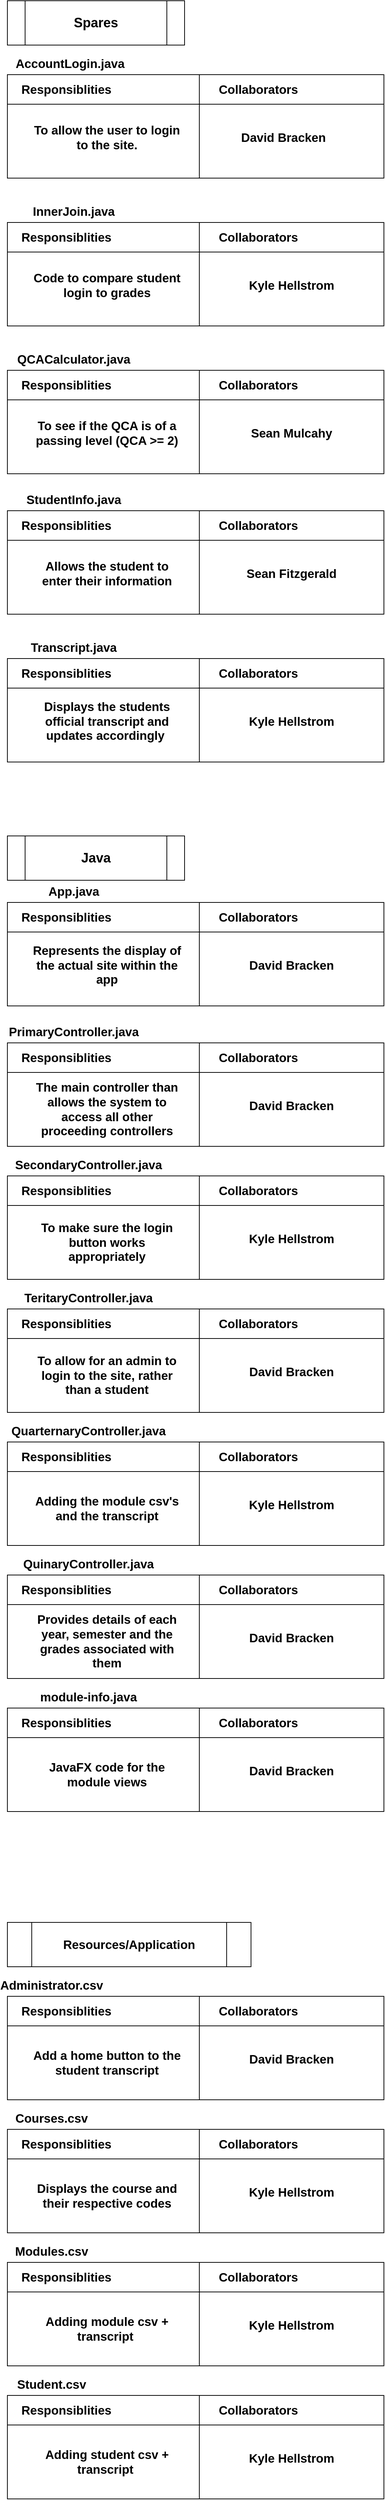 <mxfile version="22.1.5" type="device">
  <diagram name="Page-1" id="s0FTwqUZs4a5k7kcMwxJ">
    <mxGraphModel dx="1420" dy="761" grid="1" gridSize="10" guides="1" tooltips="1" connect="1" arrows="1" fold="1" page="1" pageScale="1" pageWidth="827" pageHeight="1169" math="0" shadow="0">
      <root>
        <mxCell id="0" />
        <mxCell id="1" parent="0" />
        <mxCell id="PTzeu7tBHH1SB3bdNEXw-48" value="" style="shape=internalStorage;whiteSpace=wrap;html=1;backgroundOutline=1;dx=260;dy=40;" vertex="1" parent="1">
          <mxGeometry x="40" y="200" width="510" height="140" as="geometry" />
        </mxCell>
        <mxCell id="PTzeu7tBHH1SB3bdNEXw-50" value="&lt;font style=&quot;font-size: 16.5px;&quot;&gt;&lt;b&gt;AccountLogin.java&lt;/b&gt;&lt;/font&gt;" style="text;strokeColor=none;align=center;fillColor=none;html=1;verticalAlign=middle;whiteSpace=wrap;rounded=0;" vertex="1" parent="1">
          <mxGeometry x="40" y="170" width="170" height="30" as="geometry" />
        </mxCell>
        <mxCell id="PTzeu7tBHH1SB3bdNEXw-51" value="&lt;b&gt;&lt;font style=&quot;font-size: 16.5px;&quot;&gt;To allow the user to login to the site.&lt;/font&gt;&lt;/b&gt;" style="text;strokeColor=none;align=center;fillColor=none;html=1;verticalAlign=middle;whiteSpace=wrap;rounded=0;" vertex="1" parent="1">
          <mxGeometry x="70" y="250" width="210" height="70" as="geometry" />
        </mxCell>
        <mxCell id="PTzeu7tBHH1SB3bdNEXw-53" value="&lt;font style=&quot;font-size: 16.5px;&quot;&gt;&lt;b&gt;David Bracken&lt;/b&gt;&lt;/font&gt;" style="text;strokeColor=none;align=center;fillColor=none;html=1;verticalAlign=middle;whiteSpace=wrap;rounded=0;" vertex="1" parent="1">
          <mxGeometry x="329" y="270" width="170" height="30" as="geometry" />
        </mxCell>
        <mxCell id="PTzeu7tBHH1SB3bdNEXw-54" value="&lt;font style=&quot;font-size: 16.5px;&quot;&gt;&lt;b&gt;Responsiblities&lt;/b&gt;&lt;/font&gt;" style="text;strokeColor=none;align=center;fillColor=none;html=1;verticalAlign=middle;whiteSpace=wrap;rounded=0;" vertex="1" parent="1">
          <mxGeometry x="40" y="200" width="160" height="40" as="geometry" />
        </mxCell>
        <mxCell id="PTzeu7tBHH1SB3bdNEXw-55" value="&lt;font style=&quot;font-size: 16.5px;&quot;&gt;&lt;b&gt;Collaborators&lt;/b&gt;&lt;/font&gt;" style="text;strokeColor=none;align=center;fillColor=none;html=1;verticalAlign=middle;whiteSpace=wrap;rounded=0;" vertex="1" parent="1">
          <mxGeometry x="300" y="205" width="160" height="30" as="geometry" />
        </mxCell>
        <mxCell id="PTzeu7tBHH1SB3bdNEXw-112" value="" style="shape=internalStorage;whiteSpace=wrap;html=1;backgroundOutline=1;dx=260;dy=40;" vertex="1" parent="1">
          <mxGeometry x="40" y="400" width="510" height="140" as="geometry" />
        </mxCell>
        <mxCell id="PTzeu7tBHH1SB3bdNEXw-113" value="&lt;font style=&quot;font-size: 16.5px;&quot;&gt;&lt;b&gt;InnerJoin.java&lt;/b&gt;&lt;/font&gt;" style="text;strokeColor=none;align=center;fillColor=none;html=1;verticalAlign=middle;whiteSpace=wrap;rounded=0;" vertex="1" parent="1">
          <mxGeometry x="40" y="370" width="180" height="30" as="geometry" />
        </mxCell>
        <mxCell id="PTzeu7tBHH1SB3bdNEXw-114" value="&lt;span style=&quot;font-size: 16.5px;&quot;&gt;&lt;b&gt;Code to compare student login to grades&lt;/b&gt;&lt;/span&gt;" style="text;strokeColor=none;align=center;fillColor=none;html=1;verticalAlign=middle;whiteSpace=wrap;rounded=0;" vertex="1" parent="1">
          <mxGeometry x="70" y="450" width="210" height="70" as="geometry" />
        </mxCell>
        <mxCell id="PTzeu7tBHH1SB3bdNEXw-115" value="&lt;span style=&quot;font-size: 16.5px;&quot;&gt;&lt;b&gt;Kyle Hellstrom&lt;/b&gt;&lt;/span&gt;" style="text;strokeColor=none;align=center;fillColor=none;html=1;verticalAlign=middle;whiteSpace=wrap;rounded=0;" vertex="1" parent="1">
          <mxGeometry x="340" y="470" width="170" height="30" as="geometry" />
        </mxCell>
        <mxCell id="PTzeu7tBHH1SB3bdNEXw-116" value="&lt;font style=&quot;font-size: 16.5px;&quot;&gt;&lt;b&gt;Responsiblities&lt;/b&gt;&lt;/font&gt;" style="text;strokeColor=none;align=center;fillColor=none;html=1;verticalAlign=middle;whiteSpace=wrap;rounded=0;" vertex="1" parent="1">
          <mxGeometry x="40" y="400" width="160" height="40" as="geometry" />
        </mxCell>
        <mxCell id="PTzeu7tBHH1SB3bdNEXw-117" value="&lt;font style=&quot;font-size: 16.5px;&quot;&gt;&lt;b&gt;Collaborators&lt;/b&gt;&lt;/font&gt;" style="text;strokeColor=none;align=center;fillColor=none;html=1;verticalAlign=middle;whiteSpace=wrap;rounded=0;" vertex="1" parent="1">
          <mxGeometry x="300" y="405" width="160" height="30" as="geometry" />
        </mxCell>
        <mxCell id="PTzeu7tBHH1SB3bdNEXw-119" value="" style="shape=internalStorage;whiteSpace=wrap;html=1;backgroundOutline=1;dx=260;dy=40;" vertex="1" parent="1">
          <mxGeometry x="40" y="600" width="510" height="140" as="geometry" />
        </mxCell>
        <mxCell id="PTzeu7tBHH1SB3bdNEXw-120" value="&lt;font style=&quot;font-size: 16.5px;&quot;&gt;&lt;b&gt;QCACalculator.java&lt;/b&gt;&lt;/font&gt;" style="text;strokeColor=none;align=center;fillColor=none;html=1;verticalAlign=middle;whiteSpace=wrap;rounded=0;" vertex="1" parent="1">
          <mxGeometry x="40" y="570" width="180" height="30" as="geometry" />
        </mxCell>
        <mxCell id="PTzeu7tBHH1SB3bdNEXw-121" value="&lt;span style=&quot;font-size: 16.5px;&quot;&gt;&lt;b&gt;To see if the QCA is of a passing level (QCA &amp;gt;= 2)&lt;/b&gt;&lt;/span&gt;" style="text;strokeColor=none;align=center;fillColor=none;html=1;verticalAlign=middle;whiteSpace=wrap;rounded=0;" vertex="1" parent="1">
          <mxGeometry x="70" y="650" width="210" height="70" as="geometry" />
        </mxCell>
        <mxCell id="PTzeu7tBHH1SB3bdNEXw-122" value="&lt;span style=&quot;font-size: 16.5px;&quot;&gt;&lt;b&gt;Sean Mulcahy&lt;/b&gt;&lt;/span&gt;" style="text;strokeColor=none;align=center;fillColor=none;html=1;verticalAlign=middle;whiteSpace=wrap;rounded=0;" vertex="1" parent="1">
          <mxGeometry x="340" y="670" width="170" height="30" as="geometry" />
        </mxCell>
        <mxCell id="PTzeu7tBHH1SB3bdNEXw-123" value="&lt;font style=&quot;font-size: 16.5px;&quot;&gt;&lt;b&gt;Responsiblities&lt;/b&gt;&lt;/font&gt;" style="text;strokeColor=none;align=center;fillColor=none;html=1;verticalAlign=middle;whiteSpace=wrap;rounded=0;" vertex="1" parent="1">
          <mxGeometry x="40" y="600" width="160" height="40" as="geometry" />
        </mxCell>
        <mxCell id="PTzeu7tBHH1SB3bdNEXw-124" value="&lt;font style=&quot;font-size: 16.5px;&quot;&gt;&lt;b&gt;Collaborators&lt;/b&gt;&lt;/font&gt;" style="text;strokeColor=none;align=center;fillColor=none;html=1;verticalAlign=middle;whiteSpace=wrap;rounded=0;" vertex="1" parent="1">
          <mxGeometry x="300" y="605" width="160" height="30" as="geometry" />
        </mxCell>
        <mxCell id="PTzeu7tBHH1SB3bdNEXw-125" value="" style="shape=internalStorage;whiteSpace=wrap;html=1;backgroundOutline=1;dx=260;dy=40;" vertex="1" parent="1">
          <mxGeometry x="40" y="790" width="510" height="140" as="geometry" />
        </mxCell>
        <mxCell id="PTzeu7tBHH1SB3bdNEXw-126" value="&lt;font style=&quot;font-size: 16.5px;&quot;&gt;&lt;b&gt;StudentInfo.java&lt;/b&gt;&lt;/font&gt;" style="text;strokeColor=none;align=center;fillColor=none;html=1;verticalAlign=middle;whiteSpace=wrap;rounded=0;" vertex="1" parent="1">
          <mxGeometry x="40" y="760" width="180" height="30" as="geometry" />
        </mxCell>
        <mxCell id="PTzeu7tBHH1SB3bdNEXw-127" value="&lt;span style=&quot;font-size: 16.5px;&quot;&gt;&lt;b&gt;Allows the student to enter their information&lt;/b&gt;&lt;/span&gt;" style="text;strokeColor=none;align=center;fillColor=none;html=1;verticalAlign=middle;whiteSpace=wrap;rounded=0;" vertex="1" parent="1">
          <mxGeometry x="70" y="840" width="210" height="70" as="geometry" />
        </mxCell>
        <mxCell id="PTzeu7tBHH1SB3bdNEXw-128" value="&lt;span style=&quot;font-size: 16.5px;&quot;&gt;&lt;b&gt;Sean Fitzgerald&lt;/b&gt;&lt;/span&gt;" style="text;strokeColor=none;align=center;fillColor=none;html=1;verticalAlign=middle;whiteSpace=wrap;rounded=0;" vertex="1" parent="1">
          <mxGeometry x="340" y="860" width="170" height="30" as="geometry" />
        </mxCell>
        <mxCell id="PTzeu7tBHH1SB3bdNEXw-129" value="&lt;font style=&quot;font-size: 16.5px;&quot;&gt;&lt;b&gt;Responsiblities&lt;/b&gt;&lt;/font&gt;" style="text;strokeColor=none;align=center;fillColor=none;html=1;verticalAlign=middle;whiteSpace=wrap;rounded=0;" vertex="1" parent="1">
          <mxGeometry x="40" y="790" width="160" height="40" as="geometry" />
        </mxCell>
        <mxCell id="PTzeu7tBHH1SB3bdNEXw-130" value="&lt;font style=&quot;font-size: 16.5px;&quot;&gt;&lt;b&gt;Collaborators&lt;/b&gt;&lt;/font&gt;" style="text;strokeColor=none;align=center;fillColor=none;html=1;verticalAlign=middle;whiteSpace=wrap;rounded=0;" vertex="1" parent="1">
          <mxGeometry x="300" y="795" width="160" height="30" as="geometry" />
        </mxCell>
        <mxCell id="PTzeu7tBHH1SB3bdNEXw-131" value="" style="shape=internalStorage;whiteSpace=wrap;html=1;backgroundOutline=1;dx=260;dy=40;" vertex="1" parent="1">
          <mxGeometry x="40" y="990" width="510" height="140" as="geometry" />
        </mxCell>
        <mxCell id="PTzeu7tBHH1SB3bdNEXw-132" value="&lt;font style=&quot;font-size: 16.5px;&quot;&gt;&lt;b&gt;Transcript.java&lt;/b&gt;&lt;/font&gt;" style="text;strokeColor=none;align=center;fillColor=none;html=1;verticalAlign=middle;whiteSpace=wrap;rounded=0;" vertex="1" parent="1">
          <mxGeometry x="40" y="960" width="180" height="30" as="geometry" />
        </mxCell>
        <mxCell id="PTzeu7tBHH1SB3bdNEXw-133" value="&lt;span style=&quot;font-size: 16.5px;&quot;&gt;&lt;b&gt;Displays the students official transcript and updates accordingly&amp;nbsp;&lt;/b&gt;&lt;/span&gt;" style="text;strokeColor=none;align=center;fillColor=none;html=1;verticalAlign=middle;whiteSpace=wrap;rounded=0;" vertex="1" parent="1">
          <mxGeometry x="70" y="1040" width="210" height="70" as="geometry" />
        </mxCell>
        <mxCell id="PTzeu7tBHH1SB3bdNEXw-134" value="&lt;span style=&quot;font-size: 16.5px;&quot;&gt;&lt;b&gt;Kyle Hellstrom&lt;/b&gt;&lt;/span&gt;" style="text;strokeColor=none;align=center;fillColor=none;html=1;verticalAlign=middle;whiteSpace=wrap;rounded=0;" vertex="1" parent="1">
          <mxGeometry x="340" y="1060" width="170" height="30" as="geometry" />
        </mxCell>
        <mxCell id="PTzeu7tBHH1SB3bdNEXw-135" value="&lt;font style=&quot;font-size: 16.5px;&quot;&gt;&lt;b&gt;Responsiblities&lt;/b&gt;&lt;/font&gt;" style="text;strokeColor=none;align=center;fillColor=none;html=1;verticalAlign=middle;whiteSpace=wrap;rounded=0;" vertex="1" parent="1">
          <mxGeometry x="40" y="990" width="160" height="40" as="geometry" />
        </mxCell>
        <mxCell id="PTzeu7tBHH1SB3bdNEXw-136" value="&lt;font style=&quot;font-size: 16.5px;&quot;&gt;&lt;b&gt;Collaborators&lt;/b&gt;&lt;/font&gt;" style="text;strokeColor=none;align=center;fillColor=none;html=1;verticalAlign=middle;whiteSpace=wrap;rounded=0;" vertex="1" parent="1">
          <mxGeometry x="300" y="995" width="160" height="30" as="geometry" />
        </mxCell>
        <mxCell id="PTzeu7tBHH1SB3bdNEXw-137" value="" style="shape=internalStorage;whiteSpace=wrap;html=1;backgroundOutline=1;dx=260;dy=40;" vertex="1" parent="1">
          <mxGeometry x="40" y="1320" width="510" height="140" as="geometry" />
        </mxCell>
        <mxCell id="PTzeu7tBHH1SB3bdNEXw-138" value="&lt;font style=&quot;font-size: 16.5px;&quot;&gt;&lt;b&gt;App.java&lt;/b&gt;&lt;/font&gt;" style="text;strokeColor=none;align=center;fillColor=none;html=1;verticalAlign=middle;whiteSpace=wrap;rounded=0;" vertex="1" parent="1">
          <mxGeometry x="40" y="1290" width="180" height="30" as="geometry" />
        </mxCell>
        <mxCell id="PTzeu7tBHH1SB3bdNEXw-139" value="&lt;span style=&quot;font-size: 16.5px;&quot;&gt;&lt;b&gt;Represents the display of the actual site within the app&lt;/b&gt;&lt;/span&gt;" style="text;strokeColor=none;align=center;fillColor=none;html=1;verticalAlign=middle;whiteSpace=wrap;rounded=0;" vertex="1" parent="1">
          <mxGeometry x="70" y="1370" width="210" height="70" as="geometry" />
        </mxCell>
        <mxCell id="PTzeu7tBHH1SB3bdNEXw-140" value="&lt;span style=&quot;font-size: 16.5px;&quot;&gt;&lt;b&gt;David Bracken&lt;/b&gt;&lt;/span&gt;" style="text;strokeColor=none;align=center;fillColor=none;html=1;verticalAlign=middle;whiteSpace=wrap;rounded=0;" vertex="1" parent="1">
          <mxGeometry x="340" y="1390" width="170" height="30" as="geometry" />
        </mxCell>
        <mxCell id="PTzeu7tBHH1SB3bdNEXw-141" value="&lt;font style=&quot;font-size: 16.5px;&quot;&gt;&lt;b&gt;Responsiblities&lt;/b&gt;&lt;/font&gt;" style="text;strokeColor=none;align=center;fillColor=none;html=1;verticalAlign=middle;whiteSpace=wrap;rounded=0;" vertex="1" parent="1">
          <mxGeometry x="40" y="1320" width="160" height="40" as="geometry" />
        </mxCell>
        <mxCell id="PTzeu7tBHH1SB3bdNEXw-142" value="&lt;font style=&quot;font-size: 16.5px;&quot;&gt;&lt;b&gt;Collaborators&lt;/b&gt;&lt;/font&gt;" style="text;strokeColor=none;align=center;fillColor=none;html=1;verticalAlign=middle;whiteSpace=wrap;rounded=0;" vertex="1" parent="1">
          <mxGeometry x="300" y="1325" width="160" height="30" as="geometry" />
        </mxCell>
        <mxCell id="PTzeu7tBHH1SB3bdNEXw-143" value="&lt;span style=&quot;font-size: 18px;&quot;&gt;&lt;b&gt;Java&lt;/b&gt;&lt;/span&gt;" style="shape=process;whiteSpace=wrap;html=1;backgroundOutline=1;" vertex="1" parent="1">
          <mxGeometry x="40" y="1230" width="240" height="60" as="geometry" />
        </mxCell>
        <mxCell id="PTzeu7tBHH1SB3bdNEXw-144" value="&lt;font style=&quot;font-size: 18px;&quot;&gt;&lt;b&gt;Spares&lt;/b&gt;&lt;/font&gt;" style="shape=process;whiteSpace=wrap;html=1;backgroundOutline=1;" vertex="1" parent="1">
          <mxGeometry x="40" y="100" width="240" height="60" as="geometry" />
        </mxCell>
        <mxCell id="PTzeu7tBHH1SB3bdNEXw-145" value="" style="shape=internalStorage;whiteSpace=wrap;html=1;backgroundOutline=1;dx=260;dy=40;" vertex="1" parent="1">
          <mxGeometry x="40" y="1510" width="510" height="140" as="geometry" />
        </mxCell>
        <mxCell id="PTzeu7tBHH1SB3bdNEXw-146" value="&lt;font style=&quot;font-size: 16.5px;&quot;&gt;&lt;b&gt;PrimaryController.java&lt;/b&gt;&lt;/font&gt;" style="text;strokeColor=none;align=center;fillColor=none;html=1;verticalAlign=middle;whiteSpace=wrap;rounded=0;" vertex="1" parent="1">
          <mxGeometry x="40" y="1480" width="180" height="30" as="geometry" />
        </mxCell>
        <mxCell id="PTzeu7tBHH1SB3bdNEXw-147" value="&lt;span style=&quot;font-size: 16.5px;&quot;&gt;&lt;b&gt;The main controller than allows the system to access all other proceeding controllers&lt;/b&gt;&lt;/span&gt;" style="text;strokeColor=none;align=center;fillColor=none;html=1;verticalAlign=middle;whiteSpace=wrap;rounded=0;" vertex="1" parent="1">
          <mxGeometry x="70" y="1560" width="210" height="80" as="geometry" />
        </mxCell>
        <mxCell id="PTzeu7tBHH1SB3bdNEXw-148" value="&lt;span style=&quot;font-size: 16.5px;&quot;&gt;&lt;b&gt;David Bracken&lt;/b&gt;&lt;/span&gt;" style="text;strokeColor=none;align=center;fillColor=none;html=1;verticalAlign=middle;whiteSpace=wrap;rounded=0;" vertex="1" parent="1">
          <mxGeometry x="340" y="1580" width="170" height="30" as="geometry" />
        </mxCell>
        <mxCell id="PTzeu7tBHH1SB3bdNEXw-149" value="&lt;font style=&quot;font-size: 16.5px;&quot;&gt;&lt;b&gt;Responsiblities&lt;/b&gt;&lt;/font&gt;" style="text;strokeColor=none;align=center;fillColor=none;html=1;verticalAlign=middle;whiteSpace=wrap;rounded=0;" vertex="1" parent="1">
          <mxGeometry x="40" y="1510" width="160" height="40" as="geometry" />
        </mxCell>
        <mxCell id="PTzeu7tBHH1SB3bdNEXw-150" value="&lt;font style=&quot;font-size: 16.5px;&quot;&gt;&lt;b&gt;Collaborators&lt;/b&gt;&lt;/font&gt;" style="text;strokeColor=none;align=center;fillColor=none;html=1;verticalAlign=middle;whiteSpace=wrap;rounded=0;" vertex="1" parent="1">
          <mxGeometry x="300" y="1515" width="160" height="30" as="geometry" />
        </mxCell>
        <mxCell id="PTzeu7tBHH1SB3bdNEXw-151" value="" style="shape=internalStorage;whiteSpace=wrap;html=1;backgroundOutline=1;dx=260;dy=40;" vertex="1" parent="1">
          <mxGeometry x="40" y="1690" width="510" height="140" as="geometry" />
        </mxCell>
        <mxCell id="PTzeu7tBHH1SB3bdNEXw-152" value="&lt;font style=&quot;font-size: 16.5px;&quot;&gt;&lt;b&gt;SecondaryController.java&lt;/b&gt;&lt;/font&gt;" style="text;strokeColor=none;align=center;fillColor=none;html=1;verticalAlign=middle;whiteSpace=wrap;rounded=0;" vertex="1" parent="1">
          <mxGeometry x="40" y="1660" width="220" height="30" as="geometry" />
        </mxCell>
        <mxCell id="PTzeu7tBHH1SB3bdNEXw-153" value="&lt;span style=&quot;font-size: 16.5px;&quot;&gt;&lt;b&gt;To make sure the login button works appropriately&lt;/b&gt;&lt;/span&gt;" style="text;strokeColor=none;align=center;fillColor=none;html=1;verticalAlign=middle;whiteSpace=wrap;rounded=0;" vertex="1" parent="1">
          <mxGeometry x="70" y="1740" width="210" height="80" as="geometry" />
        </mxCell>
        <mxCell id="PTzeu7tBHH1SB3bdNEXw-154" value="&lt;span style=&quot;font-size: 16.5px;&quot;&gt;&lt;b&gt;Kyle Hellstrom&lt;/b&gt;&lt;/span&gt;" style="text;strokeColor=none;align=center;fillColor=none;html=1;verticalAlign=middle;whiteSpace=wrap;rounded=0;" vertex="1" parent="1">
          <mxGeometry x="340" y="1760" width="170" height="30" as="geometry" />
        </mxCell>
        <mxCell id="PTzeu7tBHH1SB3bdNEXw-155" value="&lt;font style=&quot;font-size: 16.5px;&quot;&gt;&lt;b&gt;Responsiblities&lt;/b&gt;&lt;/font&gt;" style="text;strokeColor=none;align=center;fillColor=none;html=1;verticalAlign=middle;whiteSpace=wrap;rounded=0;" vertex="1" parent="1">
          <mxGeometry x="40" y="1690" width="160" height="40" as="geometry" />
        </mxCell>
        <mxCell id="PTzeu7tBHH1SB3bdNEXw-156" value="&lt;font style=&quot;font-size: 16.5px;&quot;&gt;&lt;b&gt;Collaborators&lt;/b&gt;&lt;/font&gt;" style="text;strokeColor=none;align=center;fillColor=none;html=1;verticalAlign=middle;whiteSpace=wrap;rounded=0;" vertex="1" parent="1">
          <mxGeometry x="300" y="1695" width="160" height="30" as="geometry" />
        </mxCell>
        <mxCell id="PTzeu7tBHH1SB3bdNEXw-157" value="" style="shape=internalStorage;whiteSpace=wrap;html=1;backgroundOutline=1;dx=260;dy=40;" vertex="1" parent="1">
          <mxGeometry x="40" y="1870" width="510" height="140" as="geometry" />
        </mxCell>
        <mxCell id="PTzeu7tBHH1SB3bdNEXw-158" value="&lt;font style=&quot;font-size: 16.5px;&quot;&gt;&lt;b&gt;TeritaryController.java&lt;/b&gt;&lt;/font&gt;" style="text;strokeColor=none;align=center;fillColor=none;html=1;verticalAlign=middle;whiteSpace=wrap;rounded=0;" vertex="1" parent="1">
          <mxGeometry x="40" y="1840" width="220" height="30" as="geometry" />
        </mxCell>
        <mxCell id="PTzeu7tBHH1SB3bdNEXw-159" value="&lt;span style=&quot;font-size: 16.5px;&quot;&gt;&lt;b&gt;To allow for an admin to login to the site, rather than a student&lt;/b&gt;&lt;/span&gt;" style="text;strokeColor=none;align=center;fillColor=none;html=1;verticalAlign=middle;whiteSpace=wrap;rounded=0;" vertex="1" parent="1">
          <mxGeometry x="70" y="1920" width="210" height="80" as="geometry" />
        </mxCell>
        <mxCell id="PTzeu7tBHH1SB3bdNEXw-160" value="&lt;span style=&quot;font-size: 16.5px;&quot;&gt;&lt;b&gt;David Bracken&lt;/b&gt;&lt;/span&gt;" style="text;strokeColor=none;align=center;fillColor=none;html=1;verticalAlign=middle;whiteSpace=wrap;rounded=0;" vertex="1" parent="1">
          <mxGeometry x="340" y="1940" width="170" height="30" as="geometry" />
        </mxCell>
        <mxCell id="PTzeu7tBHH1SB3bdNEXw-161" value="&lt;font style=&quot;font-size: 16.5px;&quot;&gt;&lt;b&gt;Responsiblities&lt;/b&gt;&lt;/font&gt;" style="text;strokeColor=none;align=center;fillColor=none;html=1;verticalAlign=middle;whiteSpace=wrap;rounded=0;" vertex="1" parent="1">
          <mxGeometry x="40" y="1870" width="160" height="40" as="geometry" />
        </mxCell>
        <mxCell id="PTzeu7tBHH1SB3bdNEXw-162" value="&lt;font style=&quot;font-size: 16.5px;&quot;&gt;&lt;b&gt;Collaborators&lt;/b&gt;&lt;/font&gt;" style="text;strokeColor=none;align=center;fillColor=none;html=1;verticalAlign=middle;whiteSpace=wrap;rounded=0;" vertex="1" parent="1">
          <mxGeometry x="300" y="1875" width="160" height="30" as="geometry" />
        </mxCell>
        <mxCell id="PTzeu7tBHH1SB3bdNEXw-168" value="" style="shape=internalStorage;whiteSpace=wrap;html=1;backgroundOutline=1;dx=260;dy=40;" vertex="1" parent="1">
          <mxGeometry x="40" y="2050" width="510" height="140" as="geometry" />
        </mxCell>
        <mxCell id="PTzeu7tBHH1SB3bdNEXw-169" value="&lt;font style=&quot;font-size: 16.5px;&quot;&gt;&lt;b&gt;QuarternaryController.java&lt;/b&gt;&lt;/font&gt;" style="text;strokeColor=none;align=center;fillColor=none;html=1;verticalAlign=middle;whiteSpace=wrap;rounded=0;" vertex="1" parent="1">
          <mxGeometry x="40" y="2020" width="220" height="30" as="geometry" />
        </mxCell>
        <mxCell id="PTzeu7tBHH1SB3bdNEXw-170" value="&lt;span style=&quot;font-size: 16.5px;&quot;&gt;&lt;b&gt;Adding the module csv&#39;s and the transcript&lt;/b&gt;&lt;/span&gt;" style="text;strokeColor=none;align=center;fillColor=none;html=1;verticalAlign=middle;whiteSpace=wrap;rounded=0;" vertex="1" parent="1">
          <mxGeometry x="70" y="2100" width="210" height="80" as="geometry" />
        </mxCell>
        <mxCell id="PTzeu7tBHH1SB3bdNEXw-171" value="&lt;span style=&quot;font-size: 16.5px;&quot;&gt;&lt;b&gt;Kyle Hellstrom&lt;/b&gt;&lt;/span&gt;" style="text;strokeColor=none;align=center;fillColor=none;html=1;verticalAlign=middle;whiteSpace=wrap;rounded=0;" vertex="1" parent="1">
          <mxGeometry x="340" y="2120" width="170" height="30" as="geometry" />
        </mxCell>
        <mxCell id="PTzeu7tBHH1SB3bdNEXw-172" value="&lt;font style=&quot;font-size: 16.5px;&quot;&gt;&lt;b&gt;Responsiblities&lt;/b&gt;&lt;/font&gt;" style="text;strokeColor=none;align=center;fillColor=none;html=1;verticalAlign=middle;whiteSpace=wrap;rounded=0;" vertex="1" parent="1">
          <mxGeometry x="40" y="2050" width="160" height="40" as="geometry" />
        </mxCell>
        <mxCell id="PTzeu7tBHH1SB3bdNEXw-173" value="&lt;font style=&quot;font-size: 16.5px;&quot;&gt;&lt;b&gt;Collaborators&lt;/b&gt;&lt;/font&gt;" style="text;strokeColor=none;align=center;fillColor=none;html=1;verticalAlign=middle;whiteSpace=wrap;rounded=0;" vertex="1" parent="1">
          <mxGeometry x="300" y="2055" width="160" height="30" as="geometry" />
        </mxCell>
        <mxCell id="PTzeu7tBHH1SB3bdNEXw-174" value="" style="shape=internalStorage;whiteSpace=wrap;html=1;backgroundOutline=1;dx=260;dy=40;" vertex="1" parent="1">
          <mxGeometry x="40" y="2230" width="510" height="140" as="geometry" />
        </mxCell>
        <mxCell id="PTzeu7tBHH1SB3bdNEXw-175" value="&lt;font style=&quot;font-size: 16.5px;&quot;&gt;&lt;b&gt;QuinaryController.java&lt;/b&gt;&lt;/font&gt;" style="text;strokeColor=none;align=center;fillColor=none;html=1;verticalAlign=middle;whiteSpace=wrap;rounded=0;" vertex="1" parent="1">
          <mxGeometry x="40" y="2200" width="220" height="30" as="geometry" />
        </mxCell>
        <mxCell id="PTzeu7tBHH1SB3bdNEXw-176" value="&lt;span style=&quot;font-size: 16.5px;&quot;&gt;&lt;b&gt;Provides details of each year, semester and the grades associated with them&lt;/b&gt;&lt;/span&gt;" style="text;strokeColor=none;align=center;fillColor=none;html=1;verticalAlign=middle;whiteSpace=wrap;rounded=0;" vertex="1" parent="1">
          <mxGeometry x="70" y="2280" width="210" height="80" as="geometry" />
        </mxCell>
        <mxCell id="PTzeu7tBHH1SB3bdNEXw-177" value="&lt;span style=&quot;font-size: 16.5px;&quot;&gt;&lt;b&gt;David Bracken&lt;/b&gt;&lt;/span&gt;" style="text;strokeColor=none;align=center;fillColor=none;html=1;verticalAlign=middle;whiteSpace=wrap;rounded=0;" vertex="1" parent="1">
          <mxGeometry x="340" y="2300" width="170" height="30" as="geometry" />
        </mxCell>
        <mxCell id="PTzeu7tBHH1SB3bdNEXw-178" value="&lt;font style=&quot;font-size: 16.5px;&quot;&gt;&lt;b&gt;Responsiblities&lt;/b&gt;&lt;/font&gt;" style="text;strokeColor=none;align=center;fillColor=none;html=1;verticalAlign=middle;whiteSpace=wrap;rounded=0;" vertex="1" parent="1">
          <mxGeometry x="40" y="2230" width="160" height="40" as="geometry" />
        </mxCell>
        <mxCell id="PTzeu7tBHH1SB3bdNEXw-179" value="&lt;font style=&quot;font-size: 16.5px;&quot;&gt;&lt;b&gt;Collaborators&lt;/b&gt;&lt;/font&gt;" style="text;strokeColor=none;align=center;fillColor=none;html=1;verticalAlign=middle;whiteSpace=wrap;rounded=0;" vertex="1" parent="1">
          <mxGeometry x="300" y="2235" width="160" height="30" as="geometry" />
        </mxCell>
        <mxCell id="PTzeu7tBHH1SB3bdNEXw-180" value="" style="shape=internalStorage;whiteSpace=wrap;html=1;backgroundOutline=1;dx=260;dy=40;" vertex="1" parent="1">
          <mxGeometry x="40" y="2410" width="510" height="140" as="geometry" />
        </mxCell>
        <mxCell id="PTzeu7tBHH1SB3bdNEXw-181" value="&lt;font style=&quot;font-size: 16.5px;&quot;&gt;&lt;b&gt;module-info.java&lt;/b&gt;&lt;/font&gt;" style="text;strokeColor=none;align=center;fillColor=none;html=1;verticalAlign=middle;whiteSpace=wrap;rounded=0;" vertex="1" parent="1">
          <mxGeometry x="40" y="2380" width="220" height="30" as="geometry" />
        </mxCell>
        <mxCell id="PTzeu7tBHH1SB3bdNEXw-182" value="&lt;span style=&quot;font-size: 16.5px;&quot;&gt;&lt;b&gt;JavaFX code for the module views&lt;/b&gt;&lt;/span&gt;" style="text;strokeColor=none;align=center;fillColor=none;html=1;verticalAlign=middle;whiteSpace=wrap;rounded=0;" vertex="1" parent="1">
          <mxGeometry x="70" y="2460" width="210" height="80" as="geometry" />
        </mxCell>
        <mxCell id="PTzeu7tBHH1SB3bdNEXw-183" value="&lt;span style=&quot;font-size: 16.5px;&quot;&gt;&lt;b&gt;David Bracken&lt;/b&gt;&lt;/span&gt;" style="text;strokeColor=none;align=center;fillColor=none;html=1;verticalAlign=middle;whiteSpace=wrap;rounded=0;" vertex="1" parent="1">
          <mxGeometry x="340" y="2480" width="170" height="30" as="geometry" />
        </mxCell>
        <mxCell id="PTzeu7tBHH1SB3bdNEXw-184" value="&lt;font style=&quot;font-size: 16.5px;&quot;&gt;&lt;b&gt;Responsiblities&lt;/b&gt;&lt;/font&gt;" style="text;strokeColor=none;align=center;fillColor=none;html=1;verticalAlign=middle;whiteSpace=wrap;rounded=0;" vertex="1" parent="1">
          <mxGeometry x="40" y="2410" width="160" height="40" as="geometry" />
        </mxCell>
        <mxCell id="PTzeu7tBHH1SB3bdNEXw-185" value="&lt;font style=&quot;font-size: 16.5px;&quot;&gt;&lt;b&gt;Collaborators&lt;/b&gt;&lt;/font&gt;" style="text;strokeColor=none;align=center;fillColor=none;html=1;verticalAlign=middle;whiteSpace=wrap;rounded=0;" vertex="1" parent="1">
          <mxGeometry x="300" y="2415" width="160" height="30" as="geometry" />
        </mxCell>
        <mxCell id="PTzeu7tBHH1SB3bdNEXw-186" value="&lt;b&gt;&lt;font style=&quot;font-size: 16.5px;&quot;&gt;Resources/Application&lt;/font&gt;&lt;/b&gt;" style="shape=process;whiteSpace=wrap;html=1;backgroundOutline=1;" vertex="1" parent="1">
          <mxGeometry x="40" y="2700" width="330" height="60" as="geometry" />
        </mxCell>
        <mxCell id="PTzeu7tBHH1SB3bdNEXw-187" value="" style="shape=internalStorage;whiteSpace=wrap;html=1;backgroundOutline=1;dx=260;dy=40;" vertex="1" parent="1">
          <mxGeometry x="40" y="2800" width="510" height="140" as="geometry" />
        </mxCell>
        <mxCell id="PTzeu7tBHH1SB3bdNEXw-188" value="&lt;font style=&quot;font-size: 16.5px;&quot;&gt;&lt;b&gt;Administrator.csv&lt;/b&gt;&lt;/font&gt;" style="text;strokeColor=none;align=center;fillColor=none;html=1;verticalAlign=middle;whiteSpace=wrap;rounded=0;" vertex="1" parent="1">
          <mxGeometry x="40" y="2770" width="120" height="30" as="geometry" />
        </mxCell>
        <mxCell id="PTzeu7tBHH1SB3bdNEXw-189" value="&lt;span style=&quot;font-size: 16.5px;&quot;&gt;&lt;b&gt;Add a home button to the student transcript&lt;/b&gt;&lt;/span&gt;" style="text;strokeColor=none;align=center;fillColor=none;html=1;verticalAlign=middle;whiteSpace=wrap;rounded=0;" vertex="1" parent="1">
          <mxGeometry x="70" y="2850" width="210" height="80" as="geometry" />
        </mxCell>
        <mxCell id="PTzeu7tBHH1SB3bdNEXw-190" value="&lt;span style=&quot;font-size: 16.5px;&quot;&gt;&lt;b&gt;David Bracken&lt;/b&gt;&lt;/span&gt;" style="text;strokeColor=none;align=center;fillColor=none;html=1;verticalAlign=middle;whiteSpace=wrap;rounded=0;" vertex="1" parent="1">
          <mxGeometry x="340" y="2870" width="170" height="30" as="geometry" />
        </mxCell>
        <mxCell id="PTzeu7tBHH1SB3bdNEXw-191" value="&lt;font style=&quot;font-size: 16.5px;&quot;&gt;&lt;b&gt;Responsiblities&lt;/b&gt;&lt;/font&gt;" style="text;strokeColor=none;align=center;fillColor=none;html=1;verticalAlign=middle;whiteSpace=wrap;rounded=0;" vertex="1" parent="1">
          <mxGeometry x="40" y="2800" width="160" height="40" as="geometry" />
        </mxCell>
        <mxCell id="PTzeu7tBHH1SB3bdNEXw-192" value="&lt;font style=&quot;font-size: 16.5px;&quot;&gt;&lt;b&gt;Collaborators&lt;/b&gt;&lt;/font&gt;" style="text;strokeColor=none;align=center;fillColor=none;html=1;verticalAlign=middle;whiteSpace=wrap;rounded=0;" vertex="1" parent="1">
          <mxGeometry x="300" y="2805" width="160" height="30" as="geometry" />
        </mxCell>
        <mxCell id="PTzeu7tBHH1SB3bdNEXw-193" value="" style="shape=internalStorage;whiteSpace=wrap;html=1;backgroundOutline=1;dx=260;dy=40;" vertex="1" parent="1">
          <mxGeometry x="40" y="2980" width="510" height="140" as="geometry" />
        </mxCell>
        <mxCell id="PTzeu7tBHH1SB3bdNEXw-194" value="&lt;font style=&quot;font-size: 16.5px;&quot;&gt;&lt;b&gt;Courses.csv&lt;/b&gt;&lt;/font&gt;" style="text;strokeColor=none;align=center;fillColor=none;html=1;verticalAlign=middle;whiteSpace=wrap;rounded=0;" vertex="1" parent="1">
          <mxGeometry x="40" y="2950" width="120" height="30" as="geometry" />
        </mxCell>
        <mxCell id="PTzeu7tBHH1SB3bdNEXw-195" value="&lt;span style=&quot;font-size: 16.5px;&quot;&gt;&lt;b&gt;Displays the course and their respective codes&lt;/b&gt;&lt;/span&gt;" style="text;strokeColor=none;align=center;fillColor=none;html=1;verticalAlign=middle;whiteSpace=wrap;rounded=0;" vertex="1" parent="1">
          <mxGeometry x="70" y="3030" width="210" height="80" as="geometry" />
        </mxCell>
        <mxCell id="PTzeu7tBHH1SB3bdNEXw-196" value="&lt;span style=&quot;font-size: 16.5px;&quot;&gt;&lt;b&gt;Kyle Hellstrom&lt;/b&gt;&lt;/span&gt;" style="text;strokeColor=none;align=center;fillColor=none;html=1;verticalAlign=middle;whiteSpace=wrap;rounded=0;" vertex="1" parent="1">
          <mxGeometry x="340" y="3050" width="170" height="30" as="geometry" />
        </mxCell>
        <mxCell id="PTzeu7tBHH1SB3bdNEXw-197" value="&lt;font style=&quot;font-size: 16.5px;&quot;&gt;&lt;b&gt;Responsiblities&lt;/b&gt;&lt;/font&gt;" style="text;strokeColor=none;align=center;fillColor=none;html=1;verticalAlign=middle;whiteSpace=wrap;rounded=0;" vertex="1" parent="1">
          <mxGeometry x="40" y="2980" width="160" height="40" as="geometry" />
        </mxCell>
        <mxCell id="PTzeu7tBHH1SB3bdNEXw-198" value="&lt;font style=&quot;font-size: 16.5px;&quot;&gt;&lt;b&gt;Collaborators&lt;/b&gt;&lt;/font&gt;" style="text;strokeColor=none;align=center;fillColor=none;html=1;verticalAlign=middle;whiteSpace=wrap;rounded=0;" vertex="1" parent="1">
          <mxGeometry x="300" y="2985" width="160" height="30" as="geometry" />
        </mxCell>
        <mxCell id="PTzeu7tBHH1SB3bdNEXw-199" value="" style="shape=internalStorage;whiteSpace=wrap;html=1;backgroundOutline=1;dx=260;dy=40;" vertex="1" parent="1">
          <mxGeometry x="40" y="3160" width="510" height="140" as="geometry" />
        </mxCell>
        <mxCell id="PTzeu7tBHH1SB3bdNEXw-200" value="&lt;font style=&quot;font-size: 16.5px;&quot;&gt;&lt;b&gt;Modules.csv&lt;/b&gt;&lt;/font&gt;" style="text;strokeColor=none;align=center;fillColor=none;html=1;verticalAlign=middle;whiteSpace=wrap;rounded=0;" vertex="1" parent="1">
          <mxGeometry x="40" y="3130" width="120" height="30" as="geometry" />
        </mxCell>
        <mxCell id="PTzeu7tBHH1SB3bdNEXw-201" value="&lt;span style=&quot;font-size: 16.5px;&quot;&gt;&lt;b&gt;Adding module csv + transcript&amp;nbsp;&lt;/b&gt;&lt;/span&gt;" style="text;strokeColor=none;align=center;fillColor=none;html=1;verticalAlign=middle;whiteSpace=wrap;rounded=0;" vertex="1" parent="1">
          <mxGeometry x="70" y="3210" width="210" height="80" as="geometry" />
        </mxCell>
        <mxCell id="PTzeu7tBHH1SB3bdNEXw-202" value="&lt;span style=&quot;font-size: 16.5px;&quot;&gt;&lt;b&gt;Kyle Hellstrom&lt;/b&gt;&lt;/span&gt;" style="text;strokeColor=none;align=center;fillColor=none;html=1;verticalAlign=middle;whiteSpace=wrap;rounded=0;" vertex="1" parent="1">
          <mxGeometry x="340" y="3230" width="170" height="30" as="geometry" />
        </mxCell>
        <mxCell id="PTzeu7tBHH1SB3bdNEXw-203" value="&lt;font style=&quot;font-size: 16.5px;&quot;&gt;&lt;b&gt;Responsiblities&lt;/b&gt;&lt;/font&gt;" style="text;strokeColor=none;align=center;fillColor=none;html=1;verticalAlign=middle;whiteSpace=wrap;rounded=0;" vertex="1" parent="1">
          <mxGeometry x="40" y="3160" width="160" height="40" as="geometry" />
        </mxCell>
        <mxCell id="PTzeu7tBHH1SB3bdNEXw-204" value="&lt;font style=&quot;font-size: 16.5px;&quot;&gt;&lt;b&gt;Collaborators&lt;/b&gt;&lt;/font&gt;" style="text;strokeColor=none;align=center;fillColor=none;html=1;verticalAlign=middle;whiteSpace=wrap;rounded=0;" vertex="1" parent="1">
          <mxGeometry x="300" y="3165" width="160" height="30" as="geometry" />
        </mxCell>
        <mxCell id="PTzeu7tBHH1SB3bdNEXw-205" value="" style="shape=internalStorage;whiteSpace=wrap;html=1;backgroundOutline=1;dx=260;dy=40;" vertex="1" parent="1">
          <mxGeometry x="40" y="3340" width="510" height="140" as="geometry" />
        </mxCell>
        <mxCell id="PTzeu7tBHH1SB3bdNEXw-206" value="&lt;font style=&quot;font-size: 16.5px;&quot;&gt;&lt;b&gt;Student.csv&lt;/b&gt;&lt;/font&gt;" style="text;strokeColor=none;align=center;fillColor=none;html=1;verticalAlign=middle;whiteSpace=wrap;rounded=0;" vertex="1" parent="1">
          <mxGeometry x="40" y="3310" width="120" height="30" as="geometry" />
        </mxCell>
        <mxCell id="PTzeu7tBHH1SB3bdNEXw-207" value="&lt;span style=&quot;font-size: 16.5px;&quot;&gt;&lt;b&gt;Adding student csv + transcript&amp;nbsp;&lt;/b&gt;&lt;/span&gt;" style="text;strokeColor=none;align=center;fillColor=none;html=1;verticalAlign=middle;whiteSpace=wrap;rounded=0;" vertex="1" parent="1">
          <mxGeometry x="70" y="3390" width="210" height="80" as="geometry" />
        </mxCell>
        <mxCell id="PTzeu7tBHH1SB3bdNEXw-208" value="&lt;span style=&quot;font-size: 16.5px;&quot;&gt;&lt;b&gt;Kyle Hellstrom&lt;/b&gt;&lt;/span&gt;" style="text;strokeColor=none;align=center;fillColor=none;html=1;verticalAlign=middle;whiteSpace=wrap;rounded=0;" vertex="1" parent="1">
          <mxGeometry x="340" y="3410" width="170" height="30" as="geometry" />
        </mxCell>
        <mxCell id="PTzeu7tBHH1SB3bdNEXw-209" value="&lt;font style=&quot;font-size: 16.5px;&quot;&gt;&lt;b&gt;Responsiblities&lt;/b&gt;&lt;/font&gt;" style="text;strokeColor=none;align=center;fillColor=none;html=1;verticalAlign=middle;whiteSpace=wrap;rounded=0;" vertex="1" parent="1">
          <mxGeometry x="40" y="3340" width="160" height="40" as="geometry" />
        </mxCell>
        <mxCell id="PTzeu7tBHH1SB3bdNEXw-210" value="&lt;font style=&quot;font-size: 16.5px;&quot;&gt;&lt;b&gt;Collaborators&lt;/b&gt;&lt;/font&gt;" style="text;strokeColor=none;align=center;fillColor=none;html=1;verticalAlign=middle;whiteSpace=wrap;rounded=0;" vertex="1" parent="1">
          <mxGeometry x="300" y="3345" width="160" height="30" as="geometry" />
        </mxCell>
      </root>
    </mxGraphModel>
  </diagram>
</mxfile>
